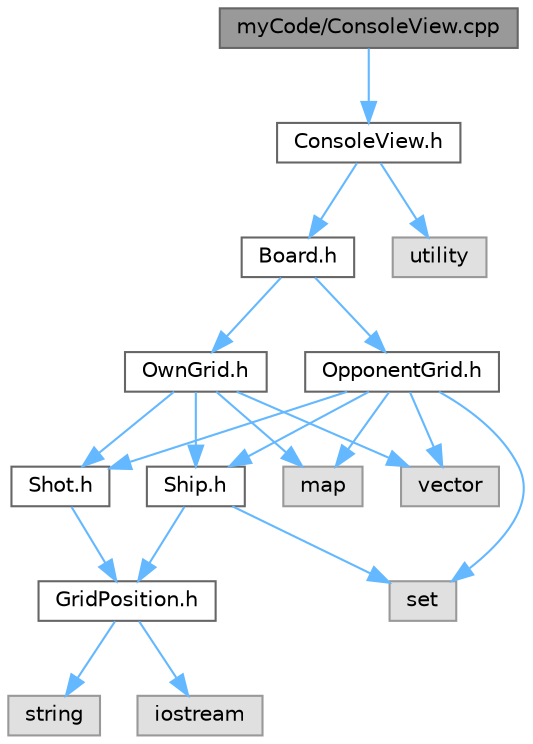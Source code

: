 digraph "myCode/ConsoleView.cpp"
{
 // LATEX_PDF_SIZE
  bgcolor="transparent";
  edge [fontname=Helvetica,fontsize=10,labelfontname=Helvetica,labelfontsize=10];
  node [fontname=Helvetica,fontsize=10,shape=box,height=0.2,width=0.4];
  Node1 [id="Node000001",label="myCode/ConsoleView.cpp",height=0.2,width=0.4,color="gray40", fillcolor="grey60", style="filled", fontcolor="black",tooltip=" "];
  Node1 -> Node2 [id="edge20_Node000001_Node000002",color="steelblue1",style="solid",tooltip=" "];
  Node2 [id="Node000002",label="ConsoleView.h",height=0.2,width=0.4,color="grey40", fillcolor="white", style="filled",URL="$_console_view_8h.html",tooltip=" "];
  Node2 -> Node3 [id="edge21_Node000002_Node000003",color="steelblue1",style="solid",tooltip=" "];
  Node3 [id="Node000003",label="Board.h",height=0.2,width=0.4,color="grey40", fillcolor="white", style="filled",URL="$_board_8h.html",tooltip=" "];
  Node3 -> Node4 [id="edge22_Node000003_Node000004",color="steelblue1",style="solid",tooltip=" "];
  Node4 [id="Node000004",label="OwnGrid.h",height=0.2,width=0.4,color="grey40", fillcolor="white", style="filled",URL="$_own_grid_8h.html",tooltip=" "];
  Node4 -> Node5 [id="edge23_Node000004_Node000005",color="steelblue1",style="solid",tooltip=" "];
  Node5 [id="Node000005",label="vector",height=0.2,width=0.4,color="grey60", fillcolor="#E0E0E0", style="filled",tooltip=" "];
  Node4 -> Node6 [id="edge24_Node000004_Node000006",color="steelblue1",style="solid",tooltip=" "];
  Node6 [id="Node000006",label="Ship.h",height=0.2,width=0.4,color="grey40", fillcolor="white", style="filled",URL="$_ship_8h.html",tooltip=" "];
  Node6 -> Node7 [id="edge25_Node000006_Node000007",color="steelblue1",style="solid",tooltip=" "];
  Node7 [id="Node000007",label="GridPosition.h",height=0.2,width=0.4,color="grey40", fillcolor="white", style="filled",URL="$_grid_position_8h.html",tooltip=" "];
  Node7 -> Node8 [id="edge26_Node000007_Node000008",color="steelblue1",style="solid",tooltip=" "];
  Node8 [id="Node000008",label="string",height=0.2,width=0.4,color="grey60", fillcolor="#E0E0E0", style="filled",tooltip=" "];
  Node7 -> Node9 [id="edge27_Node000007_Node000009",color="steelblue1",style="solid",tooltip=" "];
  Node9 [id="Node000009",label="iostream",height=0.2,width=0.4,color="grey60", fillcolor="#E0E0E0", style="filled",tooltip=" "];
  Node6 -> Node10 [id="edge28_Node000006_Node000010",color="steelblue1",style="solid",tooltip=" "];
  Node10 [id="Node000010",label="set",height=0.2,width=0.4,color="grey60", fillcolor="#E0E0E0", style="filled",tooltip=" "];
  Node4 -> Node11 [id="edge29_Node000004_Node000011",color="steelblue1",style="solid",tooltip=" "];
  Node11 [id="Node000011",label="Shot.h",height=0.2,width=0.4,color="grey40", fillcolor="white", style="filled",URL="$_shot_8h.html",tooltip=" "];
  Node11 -> Node7 [id="edge30_Node000011_Node000007",color="steelblue1",style="solid",tooltip=" "];
  Node4 -> Node12 [id="edge31_Node000004_Node000012",color="steelblue1",style="solid",tooltip=" "];
  Node12 [id="Node000012",label="map",height=0.2,width=0.4,color="grey60", fillcolor="#E0E0E0", style="filled",tooltip=" "];
  Node3 -> Node13 [id="edge32_Node000003_Node000013",color="steelblue1",style="solid",tooltip=" "];
  Node13 [id="Node000013",label="OpponentGrid.h",height=0.2,width=0.4,color="grey40", fillcolor="white", style="filled",URL="$_opponent_grid_8h.html",tooltip=" "];
  Node13 -> Node6 [id="edge33_Node000013_Node000006",color="steelblue1",style="solid",tooltip=" "];
  Node13 -> Node11 [id="edge34_Node000013_Node000011",color="steelblue1",style="solid",tooltip=" "];
  Node13 -> Node5 [id="edge35_Node000013_Node000005",color="steelblue1",style="solid",tooltip=" "];
  Node13 -> Node10 [id="edge36_Node000013_Node000010",color="steelblue1",style="solid",tooltip=" "];
  Node13 -> Node12 [id="edge37_Node000013_Node000012",color="steelblue1",style="solid",tooltip=" "];
  Node2 -> Node14 [id="edge38_Node000002_Node000014",color="steelblue1",style="solid",tooltip=" "];
  Node14 [id="Node000014",label="utility",height=0.2,width=0.4,color="grey60", fillcolor="#E0E0E0", style="filled",tooltip=" "];
}
